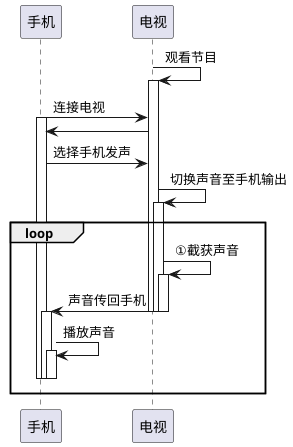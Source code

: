 @startuml

participant "手机" as phone
participant "电视" as tv

tv -> tv:观看节目
activate tv

phone -> tv:连接电视
activate phone
tv -> phone

phone -> tv:选择手机发声
tv -> tv:切换声音至手机输出
activate tv

loop
tv -> tv: ①截获声音
activate tv
tv -> phone:声音传回手机
deactivate tv
deactivate tv
deactivate tv
activate phone
phone -> phone:播放声音
activate phone
deactivate phone
deactivate phone
deactivate phone
end

@enduml